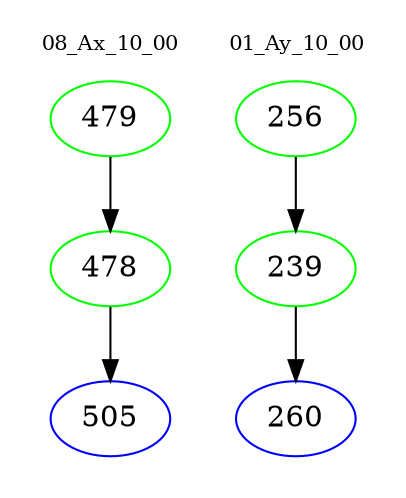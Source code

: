 digraph{
subgraph cluster_0 {
color = white
label = "08_Ax_10_00";
fontsize=10;
T0_479 [label="479", color="green"]
T0_479 -> T0_478 [color="black"]
T0_478 [label="478", color="green"]
T0_478 -> T0_505 [color="black"]
T0_505 [label="505", color="blue"]
}
subgraph cluster_1 {
color = white
label = "01_Ay_10_00";
fontsize=10;
T1_256 [label="256", color="green"]
T1_256 -> T1_239 [color="black"]
T1_239 [label="239", color="green"]
T1_239 -> T1_260 [color="black"]
T1_260 [label="260", color="blue"]
}
}
